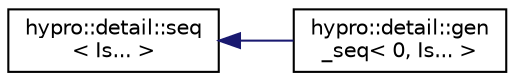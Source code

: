 digraph "Graphical Class Hierarchy"
{
  edge [fontname="Helvetica",fontsize="10",labelfontname="Helvetica",labelfontsize="10"];
  node [fontname="Helvetica",fontsize="10",shape=record];
  rankdir="LR";
  Node1 [label="hypro::detail::seq\l\< Is... \>",height=0.2,width=0.4,color="black", fillcolor="white", style="filled",URL="$structhypro_1_1detail_1_1seq.html"];
  Node1 -> Node2 [dir="back",color="midnightblue",fontsize="10",style="solid",fontname="Helvetica"];
  Node2 [label="hypro::detail::gen\l_seq\< 0, Is... \>",height=0.2,width=0.4,color="black", fillcolor="white", style="filled",URL="$structhypro_1_1detail_1_1gen__seq_3_010_00_01Is_8_8_8_01_4.html"];
}
